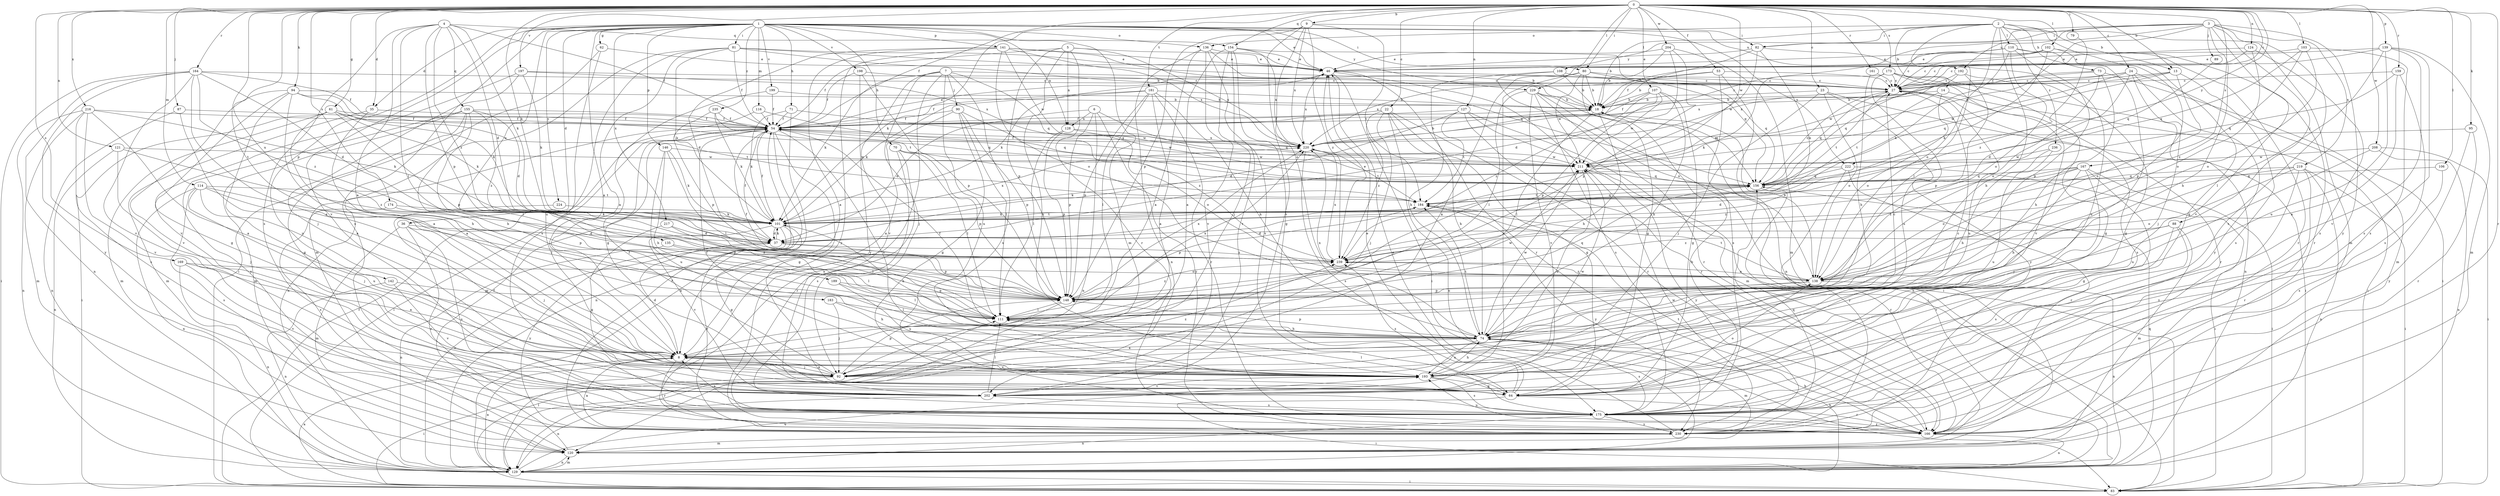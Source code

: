 strict digraph  {
0;
1;
2;
3;
4;
5;
6;
7;
8;
9;
13;
14;
18;
22;
23;
24;
27;
35;
36;
37;
46;
53;
54;
61;
62;
64;
70;
71;
73;
74;
79;
80;
81;
82;
83;
87;
88;
89;
90;
92;
94;
95;
101;
102;
103;
106;
107;
108;
110;
111;
114;
116;
120;
121;
124;
127;
128;
129;
135;
136;
138;
139;
141;
142;
146;
148;
154;
155;
156;
159;
161;
164;
166;
167;
169;
173;
174;
175;
181;
183;
184;
189;
192;
193;
197;
198;
199;
202;
204;
208;
211;
216;
217;
219;
220;
222;
224;
229;
230;
235;
236;
239;
0 -> 9  [label=b];
0 -> 13  [label=b];
0 -> 22  [label=c];
0 -> 23  [label=c];
0 -> 24  [label=c];
0 -> 27  [label=c];
0 -> 35  [label=d];
0 -> 53  [label=f];
0 -> 54  [label=f];
0 -> 61  [label=g];
0 -> 79  [label=i];
0 -> 80  [label=i];
0 -> 87  [label=j];
0 -> 94  [label=k];
0 -> 95  [label=k];
0 -> 101  [label=k];
0 -> 102  [label=l];
0 -> 103  [label=l];
0 -> 106  [label=l];
0 -> 107  [label=l];
0 -> 108  [label=l];
0 -> 114  [label=m];
0 -> 121  [label=n];
0 -> 124  [label=n];
0 -> 127  [label=n];
0 -> 139  [label=p];
0 -> 154  [label=q];
0 -> 159  [label=r];
0 -> 161  [label=r];
0 -> 164  [label=r];
0 -> 166  [label=r];
0 -> 167  [label=s];
0 -> 169  [label=s];
0 -> 173  [label=s];
0 -> 174  [label=s];
0 -> 181  [label=t];
0 -> 183  [label=t];
0 -> 189  [label=u];
0 -> 197  [label=v];
0 -> 204  [label=w];
0 -> 208  [label=w];
0 -> 211  [label=w];
0 -> 216  [label=x];
0 -> 222  [label=y];
1 -> 8  [label=a];
1 -> 35  [label=d];
1 -> 36  [label=d];
1 -> 46  [label=e];
1 -> 62  [label=g];
1 -> 70  [label=h];
1 -> 71  [label=h];
1 -> 80  [label=i];
1 -> 81  [label=i];
1 -> 116  [label=m];
1 -> 120  [label=m];
1 -> 128  [label=n];
1 -> 135  [label=o];
1 -> 136  [label=o];
1 -> 141  [label=p];
1 -> 142  [label=p];
1 -> 146  [label=p];
1 -> 175  [label=s];
1 -> 192  [label=u];
1 -> 198  [label=v];
1 -> 199  [label=v];
1 -> 202  [label=v];
1 -> 217  [label=x];
1 -> 222  [label=y];
1 -> 224  [label=y];
1 -> 229  [label=y];
1 -> 235  [label=z];
2 -> 13  [label=b];
2 -> 14  [label=b];
2 -> 18  [label=b];
2 -> 64  [label=g];
2 -> 73  [label=h];
2 -> 74  [label=h];
2 -> 82  [label=i];
2 -> 110  [label=l];
2 -> 111  [label=l];
2 -> 120  [label=m];
2 -> 136  [label=o];
2 -> 138  [label=o];
2 -> 236  [label=z];
3 -> 74  [label=h];
3 -> 82  [label=i];
3 -> 88  [label=j];
3 -> 89  [label=j];
3 -> 175  [label=s];
3 -> 192  [label=u];
3 -> 202  [label=v];
3 -> 211  [label=w];
3 -> 219  [label=x];
3 -> 220  [label=x];
3 -> 229  [label=y];
3 -> 230  [label=y];
4 -> 8  [label=a];
4 -> 37  [label=d];
4 -> 54  [label=f];
4 -> 101  [label=k];
4 -> 111  [label=l];
4 -> 148  [label=p];
4 -> 154  [label=q];
4 -> 155  [label=q];
4 -> 175  [label=s];
4 -> 239  [label=z];
5 -> 46  [label=e];
5 -> 54  [label=f];
5 -> 128  [label=n];
5 -> 148  [label=p];
5 -> 166  [label=r];
5 -> 193  [label=u];
5 -> 220  [label=x];
6 -> 37  [label=d];
6 -> 128  [label=n];
6 -> 129  [label=n];
6 -> 148  [label=p];
6 -> 156  [label=q];
6 -> 230  [label=y];
7 -> 27  [label=c];
7 -> 90  [label=j];
7 -> 92  [label=j];
7 -> 101  [label=k];
7 -> 129  [label=n];
7 -> 156  [label=q];
7 -> 175  [label=s];
7 -> 193  [label=u];
7 -> 202  [label=v];
8 -> 37  [label=d];
8 -> 92  [label=j];
8 -> 166  [label=r];
8 -> 193  [label=u];
9 -> 82  [label=i];
9 -> 101  [label=k];
9 -> 138  [label=o];
9 -> 148  [label=p];
9 -> 184  [label=t];
9 -> 202  [label=v];
9 -> 220  [label=x];
9 -> 239  [label=z];
13 -> 27  [label=c];
13 -> 138  [label=o];
13 -> 156  [label=q];
13 -> 175  [label=s];
13 -> 220  [label=x];
14 -> 18  [label=b];
14 -> 83  [label=i];
14 -> 138  [label=o];
14 -> 184  [label=t];
18 -> 54  [label=f];
18 -> 74  [label=h];
18 -> 111  [label=l];
18 -> 129  [label=n];
22 -> 54  [label=f];
22 -> 64  [label=g];
22 -> 74  [label=h];
22 -> 92  [label=j];
22 -> 129  [label=n];
22 -> 166  [label=r];
22 -> 239  [label=z];
23 -> 18  [label=b];
23 -> 83  [label=i];
23 -> 92  [label=j];
23 -> 138  [label=o];
23 -> 230  [label=y];
24 -> 27  [label=c];
24 -> 37  [label=d];
24 -> 92  [label=j];
24 -> 120  [label=m];
24 -> 211  [label=w];
24 -> 220  [label=x];
24 -> 230  [label=y];
27 -> 18  [label=b];
27 -> 156  [label=q];
27 -> 166  [label=r];
27 -> 175  [label=s];
27 -> 184  [label=t];
27 -> 193  [label=u];
35 -> 8  [label=a];
35 -> 54  [label=f];
35 -> 120  [label=m];
36 -> 37  [label=d];
36 -> 92  [label=j];
36 -> 120  [label=m];
36 -> 166  [label=r];
36 -> 175  [label=s];
37 -> 54  [label=f];
37 -> 101  [label=k];
37 -> 148  [label=p];
37 -> 230  [label=y];
37 -> 239  [label=z];
46 -> 27  [label=c];
46 -> 83  [label=i];
46 -> 101  [label=k];
46 -> 166  [label=r];
46 -> 211  [label=w];
46 -> 220  [label=x];
53 -> 18  [label=b];
53 -> 27  [label=c];
53 -> 129  [label=n];
53 -> 175  [label=s];
53 -> 220  [label=x];
54 -> 46  [label=e];
54 -> 64  [label=g];
54 -> 83  [label=i];
54 -> 129  [label=n];
54 -> 193  [label=u];
54 -> 211  [label=w];
54 -> 220  [label=x];
61 -> 54  [label=f];
61 -> 74  [label=h];
61 -> 83  [label=i];
61 -> 101  [label=k];
61 -> 120  [label=m];
61 -> 148  [label=p];
61 -> 184  [label=t];
62 -> 46  [label=e];
62 -> 83  [label=i];
62 -> 193  [label=u];
64 -> 46  [label=e];
64 -> 83  [label=i];
64 -> 111  [label=l];
64 -> 138  [label=o];
64 -> 166  [label=r];
64 -> 239  [label=z];
70 -> 111  [label=l];
70 -> 148  [label=p];
70 -> 166  [label=r];
70 -> 175  [label=s];
70 -> 211  [label=w];
71 -> 54  [label=f];
71 -> 101  [label=k];
71 -> 129  [label=n];
71 -> 211  [label=w];
73 -> 27  [label=c];
73 -> 74  [label=h];
73 -> 83  [label=i];
73 -> 138  [label=o];
73 -> 211  [label=w];
74 -> 8  [label=a];
74 -> 27  [label=c];
74 -> 54  [label=f];
74 -> 101  [label=k];
74 -> 120  [label=m];
74 -> 148  [label=p];
74 -> 175  [label=s];
74 -> 184  [label=t];
74 -> 193  [label=u];
74 -> 211  [label=w];
74 -> 220  [label=x];
79 -> 239  [label=z];
80 -> 8  [label=a];
80 -> 18  [label=b];
80 -> 27  [label=c];
80 -> 64  [label=g];
80 -> 156  [label=q];
80 -> 202  [label=v];
80 -> 211  [label=w];
81 -> 8  [label=a];
81 -> 18  [label=b];
81 -> 27  [label=c];
81 -> 46  [label=e];
81 -> 54  [label=f];
81 -> 101  [label=k];
81 -> 120  [label=m];
81 -> 175  [label=s];
82 -> 46  [label=e];
82 -> 54  [label=f];
82 -> 101  [label=k];
82 -> 193  [label=u];
82 -> 211  [label=w];
83 -> 8  [label=a];
83 -> 54  [label=f];
83 -> 111  [label=l];
87 -> 8  [label=a];
87 -> 54  [label=f];
87 -> 129  [label=n];
88 -> 37  [label=d];
88 -> 120  [label=m];
88 -> 175  [label=s];
88 -> 202  [label=v];
88 -> 239  [label=z];
89 -> 156  [label=q];
90 -> 8  [label=a];
90 -> 54  [label=f];
90 -> 64  [label=g];
90 -> 111  [label=l];
90 -> 148  [label=p];
90 -> 239  [label=z];
92 -> 8  [label=a];
92 -> 27  [label=c];
92 -> 54  [label=f];
92 -> 83  [label=i];
92 -> 148  [label=p];
92 -> 239  [label=z];
94 -> 8  [label=a];
94 -> 18  [label=b];
94 -> 64  [label=g];
94 -> 101  [label=k];
94 -> 184  [label=t];
94 -> 193  [label=u];
94 -> 202  [label=v];
95 -> 166  [label=r];
95 -> 220  [label=x];
95 -> 230  [label=y];
101 -> 37  [label=d];
101 -> 54  [label=f];
101 -> 64  [label=g];
101 -> 129  [label=n];
101 -> 166  [label=r];
101 -> 184  [label=t];
101 -> 202  [label=v];
101 -> 220  [label=x];
102 -> 18  [label=b];
102 -> 27  [label=c];
102 -> 46  [label=e];
102 -> 101  [label=k];
102 -> 148  [label=p];
102 -> 166  [label=r];
103 -> 46  [label=e];
103 -> 138  [label=o];
103 -> 156  [label=q];
103 -> 175  [label=s];
103 -> 239  [label=z];
106 -> 156  [label=q];
106 -> 175  [label=s];
107 -> 18  [label=b];
107 -> 54  [label=f];
107 -> 64  [label=g];
107 -> 74  [label=h];
107 -> 148  [label=p];
107 -> 211  [label=w];
107 -> 239  [label=z];
108 -> 18  [label=b];
108 -> 27  [label=c];
108 -> 74  [label=h];
108 -> 138  [label=o];
110 -> 27  [label=c];
110 -> 46  [label=e];
110 -> 92  [label=j];
110 -> 101  [label=k];
110 -> 138  [label=o];
110 -> 148  [label=p];
110 -> 166  [label=r];
111 -> 74  [label=h];
111 -> 211  [label=w];
111 -> 220  [label=x];
114 -> 92  [label=j];
114 -> 111  [label=l];
114 -> 129  [label=n];
114 -> 148  [label=p];
114 -> 175  [label=s];
114 -> 184  [label=t];
114 -> 193  [label=u];
116 -> 54  [label=f];
116 -> 129  [label=n];
116 -> 156  [label=q];
120 -> 54  [label=f];
120 -> 129  [label=n];
121 -> 92  [label=j];
121 -> 129  [label=n];
121 -> 211  [label=w];
121 -> 239  [label=z];
124 -> 27  [label=c];
124 -> 46  [label=e];
124 -> 138  [label=o];
124 -> 175  [label=s];
127 -> 37  [label=d];
127 -> 54  [label=f];
127 -> 83  [label=i];
127 -> 120  [label=m];
127 -> 166  [label=r];
127 -> 184  [label=t];
128 -> 111  [label=l];
128 -> 138  [label=o];
128 -> 148  [label=p];
128 -> 220  [label=x];
129 -> 8  [label=a];
129 -> 74  [label=h];
129 -> 83  [label=i];
129 -> 120  [label=m];
129 -> 156  [label=q];
129 -> 193  [label=u];
135 -> 111  [label=l];
135 -> 129  [label=n];
135 -> 239  [label=z];
136 -> 8  [label=a];
136 -> 46  [label=e];
136 -> 129  [label=n];
136 -> 156  [label=q];
136 -> 175  [label=s];
136 -> 202  [label=v];
138 -> 18  [label=b];
138 -> 111  [label=l];
138 -> 129  [label=n];
138 -> 148  [label=p];
138 -> 184  [label=t];
138 -> 239  [label=z];
139 -> 27  [label=c];
139 -> 46  [label=e];
139 -> 111  [label=l];
139 -> 120  [label=m];
139 -> 175  [label=s];
139 -> 193  [label=u];
139 -> 202  [label=v];
141 -> 8  [label=a];
141 -> 18  [label=b];
141 -> 37  [label=d];
141 -> 46  [label=e];
141 -> 138  [label=o];
141 -> 211  [label=w];
141 -> 220  [label=x];
141 -> 230  [label=y];
142 -> 129  [label=n];
142 -> 148  [label=p];
142 -> 202  [label=v];
146 -> 74  [label=h];
146 -> 101  [label=k];
146 -> 111  [label=l];
146 -> 193  [label=u];
146 -> 211  [label=w];
148 -> 54  [label=f];
148 -> 92  [label=j];
148 -> 111  [label=l];
148 -> 156  [label=q];
148 -> 220  [label=x];
148 -> 239  [label=z];
154 -> 8  [label=a];
154 -> 46  [label=e];
154 -> 64  [label=g];
154 -> 92  [label=j];
154 -> 156  [label=q];
154 -> 202  [label=v];
154 -> 220  [label=x];
155 -> 37  [label=d];
155 -> 54  [label=f];
155 -> 64  [label=g];
155 -> 74  [label=h];
155 -> 111  [label=l];
155 -> 120  [label=m];
155 -> 230  [label=y];
155 -> 239  [label=z];
156 -> 27  [label=c];
156 -> 54  [label=f];
156 -> 166  [label=r];
156 -> 184  [label=t];
159 -> 8  [label=a];
159 -> 27  [label=c];
159 -> 156  [label=q];
159 -> 175  [label=s];
161 -> 27  [label=c];
161 -> 74  [label=h];
164 -> 8  [label=a];
164 -> 27  [label=c];
164 -> 37  [label=d];
164 -> 54  [label=f];
164 -> 83  [label=i];
164 -> 129  [label=n];
164 -> 202  [label=v];
164 -> 230  [label=y];
164 -> 239  [label=z];
166 -> 74  [label=h];
166 -> 129  [label=n];
166 -> 184  [label=t];
166 -> 193  [label=u];
167 -> 37  [label=d];
167 -> 64  [label=g];
167 -> 74  [label=h];
167 -> 83  [label=i];
167 -> 92  [label=j];
167 -> 138  [label=o];
167 -> 156  [label=q];
167 -> 239  [label=z];
169 -> 8  [label=a];
169 -> 129  [label=n];
169 -> 138  [label=o];
169 -> 202  [label=v];
173 -> 27  [label=c];
173 -> 64  [label=g];
173 -> 101  [label=k];
173 -> 129  [label=n];
173 -> 193  [label=u];
173 -> 202  [label=v];
174 -> 101  [label=k];
174 -> 148  [label=p];
174 -> 175  [label=s];
175 -> 8  [label=a];
175 -> 18  [label=b];
175 -> 129  [label=n];
175 -> 166  [label=r];
175 -> 230  [label=y];
181 -> 8  [label=a];
181 -> 18  [label=b];
181 -> 54  [label=f];
181 -> 74  [label=h];
181 -> 101  [label=k];
181 -> 111  [label=l];
181 -> 148  [label=p];
181 -> 166  [label=r];
183 -> 74  [label=h];
183 -> 92  [label=j];
183 -> 111  [label=l];
184 -> 101  [label=k];
184 -> 148  [label=p];
184 -> 156  [label=q];
184 -> 230  [label=y];
189 -> 111  [label=l];
189 -> 148  [label=p];
189 -> 193  [label=u];
192 -> 27  [label=c];
192 -> 64  [label=g];
192 -> 148  [label=p];
192 -> 156  [label=q];
193 -> 54  [label=f];
193 -> 64  [label=g];
193 -> 74  [label=h];
193 -> 175  [label=s];
193 -> 202  [label=v];
193 -> 211  [label=w];
197 -> 27  [label=c];
197 -> 92  [label=j];
197 -> 101  [label=k];
197 -> 202  [label=v];
197 -> 220  [label=x];
198 -> 27  [label=c];
198 -> 54  [label=f];
198 -> 148  [label=p];
198 -> 230  [label=y];
199 -> 18  [label=b];
199 -> 54  [label=f];
199 -> 64  [label=g];
202 -> 111  [label=l];
202 -> 129  [label=n];
202 -> 175  [label=s];
204 -> 18  [label=b];
204 -> 37  [label=d];
204 -> 46  [label=e];
204 -> 120  [label=m];
204 -> 148  [label=p];
208 -> 83  [label=i];
208 -> 129  [label=n];
208 -> 193  [label=u];
208 -> 211  [label=w];
211 -> 156  [label=q];
211 -> 193  [label=u];
211 -> 230  [label=y];
216 -> 8  [label=a];
216 -> 54  [label=f];
216 -> 101  [label=k];
216 -> 120  [label=m];
216 -> 129  [label=n];
216 -> 175  [label=s];
216 -> 202  [label=v];
217 -> 37  [label=d];
217 -> 64  [label=g];
217 -> 111  [label=l];
219 -> 83  [label=i];
219 -> 129  [label=n];
219 -> 138  [label=o];
219 -> 156  [label=q];
219 -> 166  [label=r];
219 -> 230  [label=y];
219 -> 239  [label=z];
220 -> 18  [label=b];
220 -> 54  [label=f];
220 -> 175  [label=s];
220 -> 184  [label=t];
220 -> 211  [label=w];
222 -> 83  [label=i];
222 -> 101  [label=k];
222 -> 156  [label=q];
222 -> 166  [label=r];
222 -> 230  [label=y];
224 -> 92  [label=j];
224 -> 101  [label=k];
229 -> 18  [label=b];
229 -> 83  [label=i];
229 -> 111  [label=l];
229 -> 156  [label=q];
229 -> 166  [label=r];
229 -> 175  [label=s];
229 -> 202  [label=v];
230 -> 8  [label=a];
230 -> 46  [label=e];
230 -> 54  [label=f];
230 -> 120  [label=m];
230 -> 156  [label=q];
230 -> 211  [label=w];
235 -> 54  [label=f];
235 -> 101  [label=k];
235 -> 148  [label=p];
235 -> 156  [label=q];
236 -> 74  [label=h];
236 -> 193  [label=u];
236 -> 211  [label=w];
239 -> 46  [label=e];
239 -> 138  [label=o];
239 -> 220  [label=x];
}
